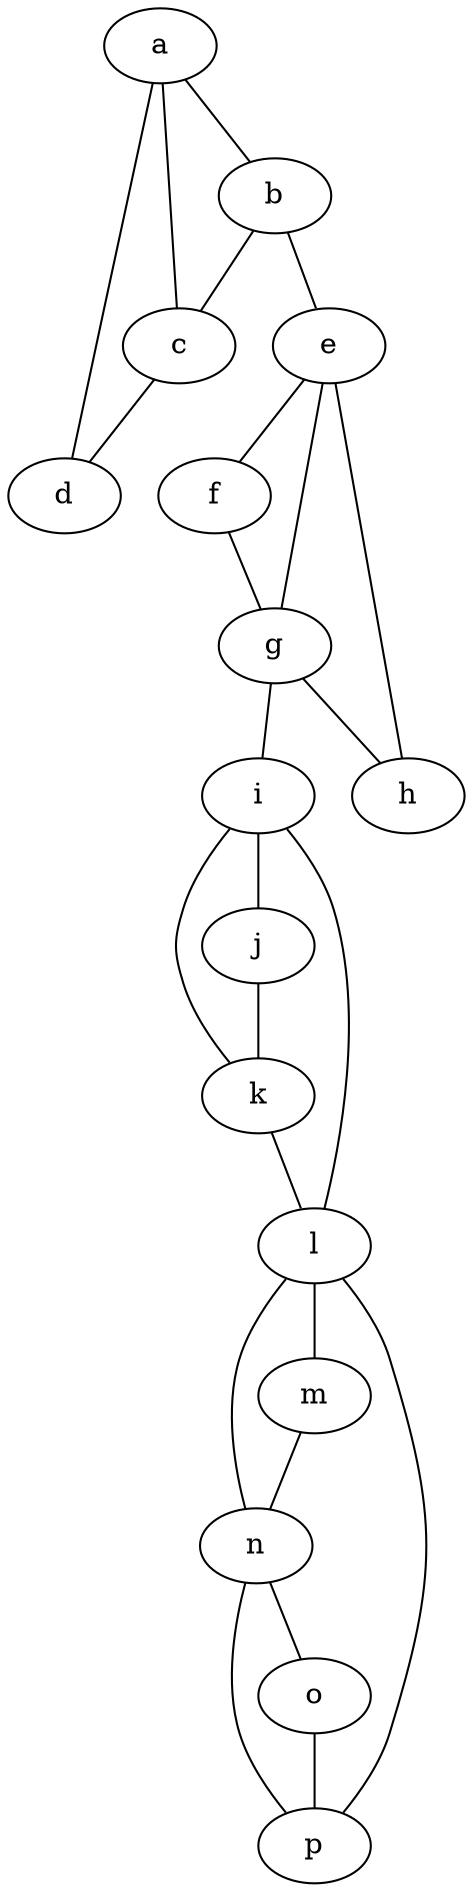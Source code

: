 strict graph "capeta" {
	a -- b
	b -- c
	c -- d
	d -- a
	a -- c

	b -- e
	#ESSA AQUI FAZ SER NÃO CORDAL:
	#c -- h

	e -- f
	f -- g
	g -- h
	h -- e
	e -- g

	g -- i

	i -- j
	j -- k
	k -- l
	l -- i
	i -- k

	l -- m
	m -- n
	n -- o
	o -- p
	p -- l
	n -- l
	n -- p
}
